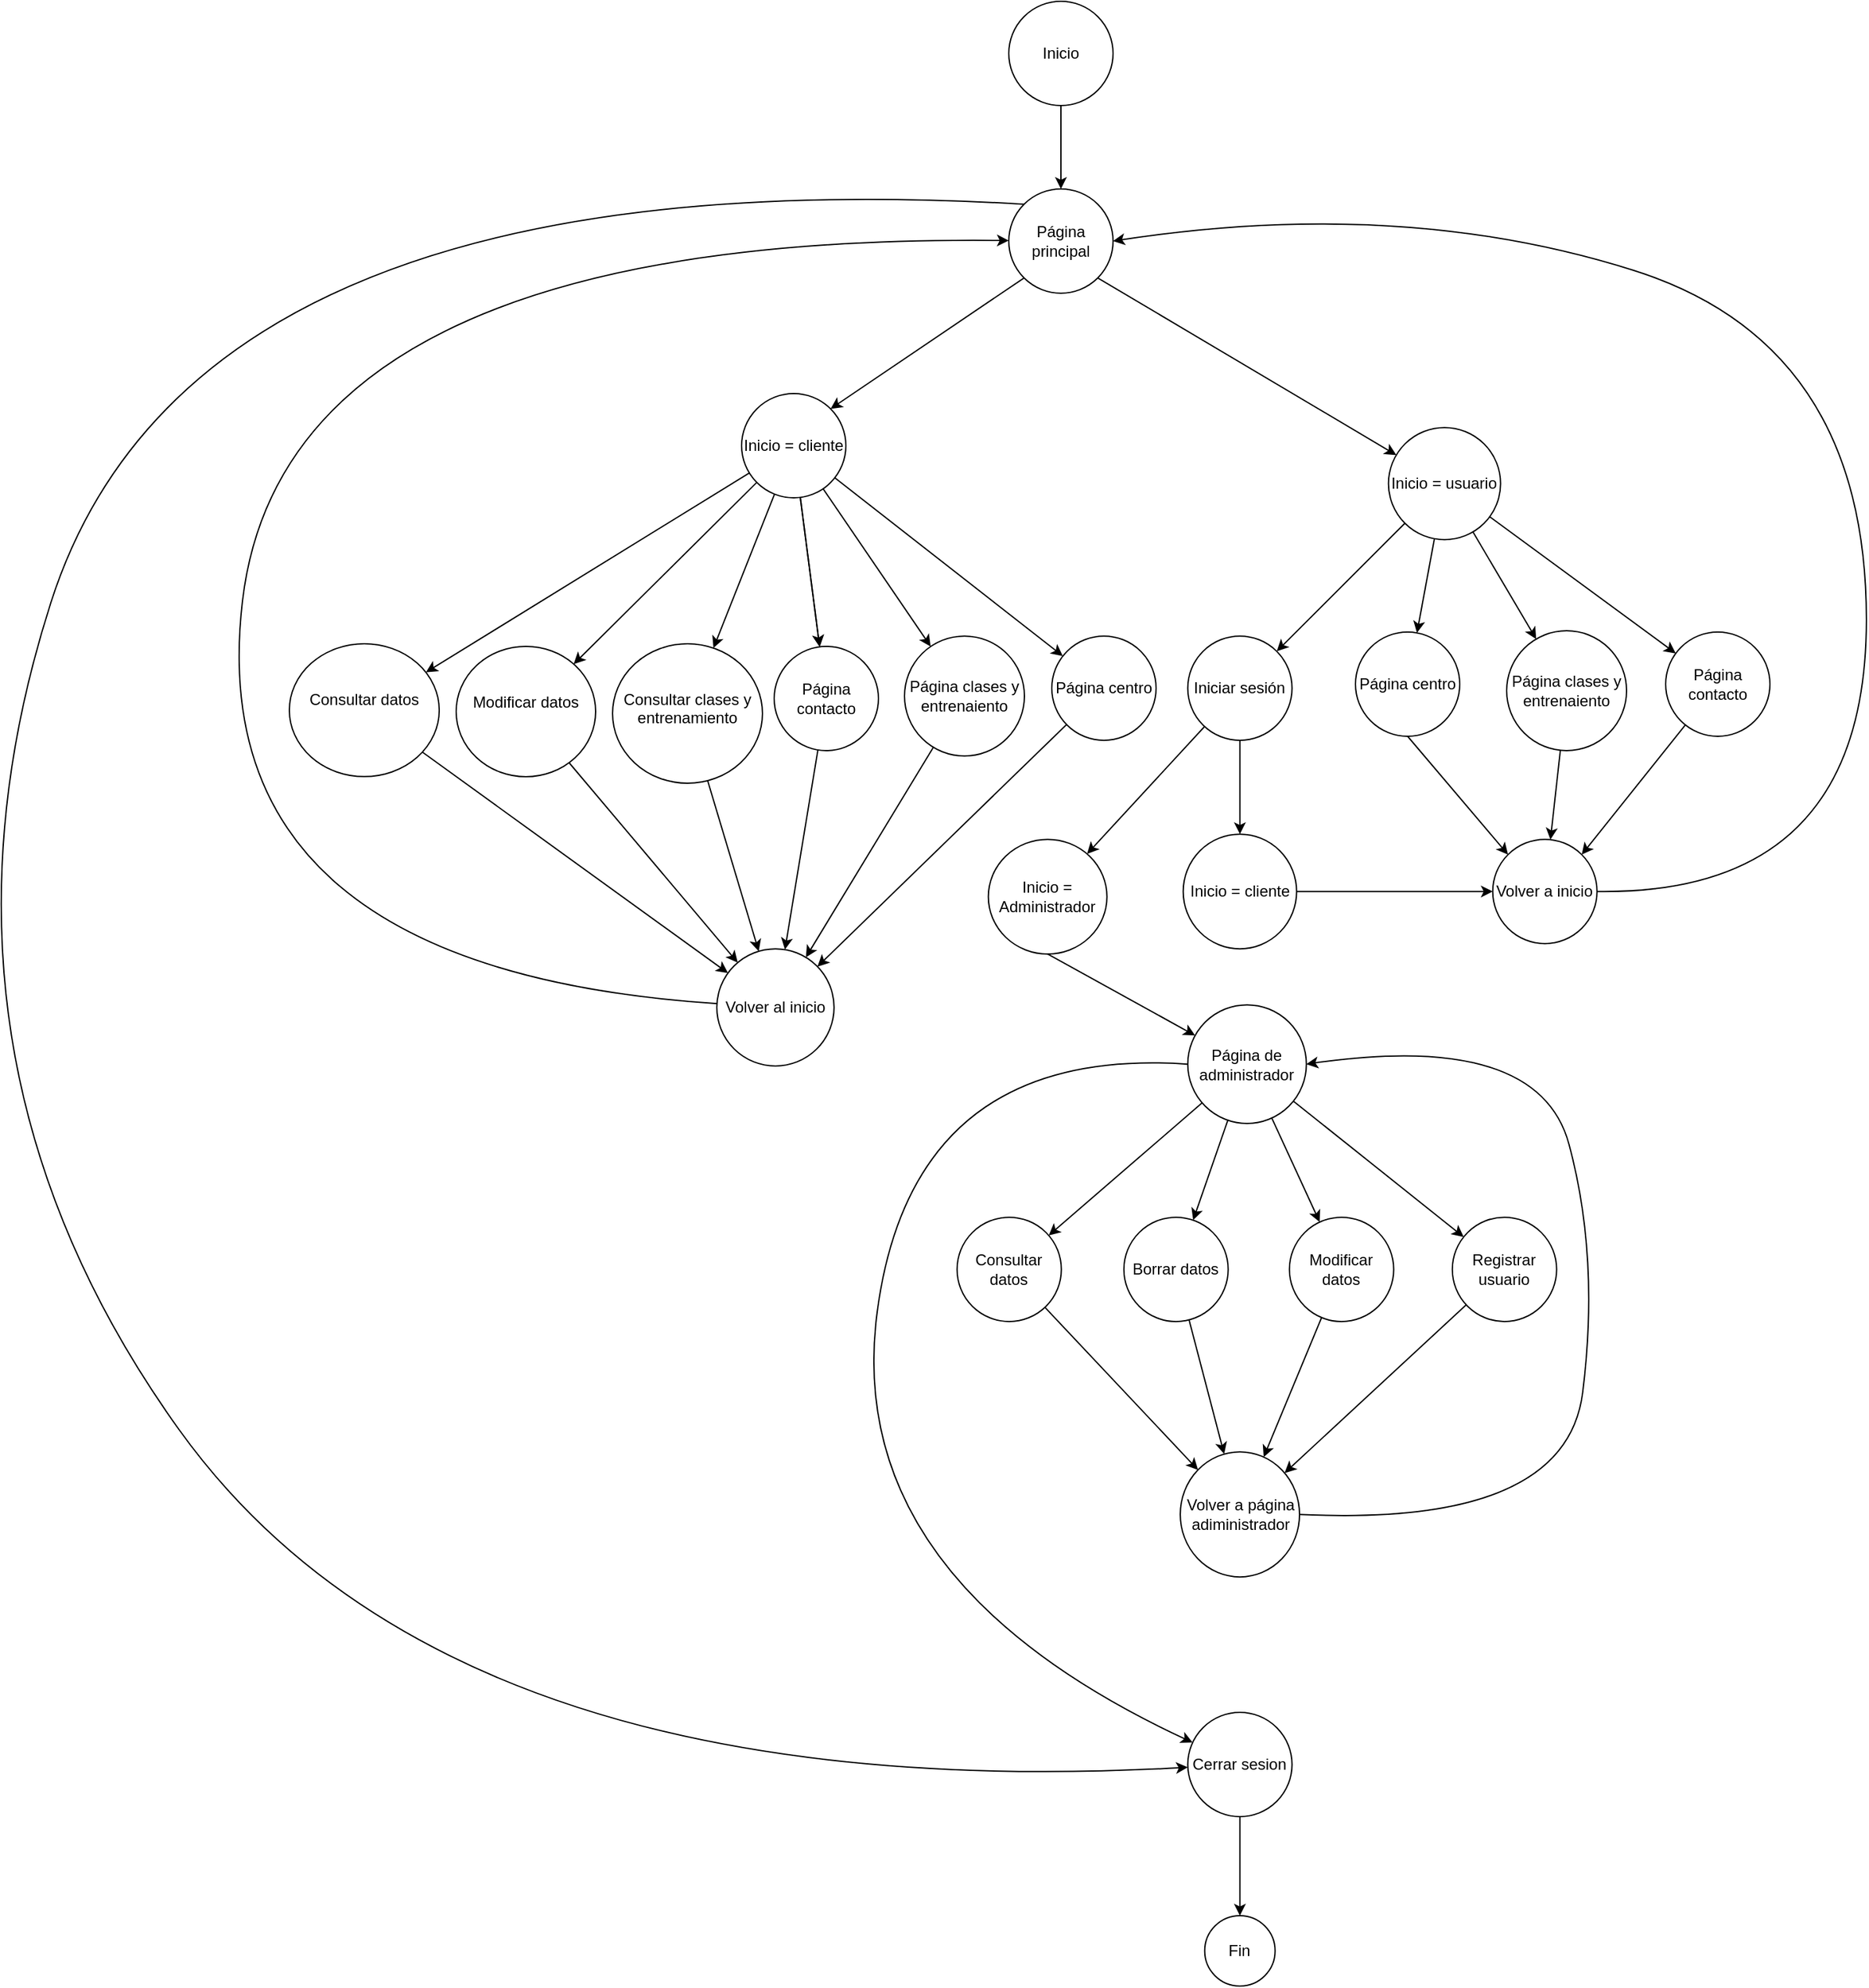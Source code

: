 <mxfile>
    <diagram id="fZvTbMGxNbxZCjGPuMia" name="Página-1">
        <mxGraphModel dx="2410" dy="1208" grid="0" gridSize="10" guides="1" tooltips="1" connect="1" arrows="1" fold="1" page="0" pageScale="1" pageWidth="827" pageHeight="1169" math="0" shadow="0">
            <root>
                <mxCell id="0"/>
                <mxCell id="1" parent="0"/>
                <mxCell id="7" value="" style="edgeStyle=none;html=1;" parent="1" source="2" target="6" edge="1">
                    <mxGeometry relative="1" as="geometry"/>
                </mxCell>
                <mxCell id="9" value="" style="edgeStyle=none;html=1;" parent="1" source="2" target="8" edge="1">
                    <mxGeometry relative="1" as="geometry"/>
                </mxCell>
                <mxCell id="12" value="" style="edgeStyle=none;html=1;" parent="1" source="2" target="11" edge="1">
                    <mxGeometry relative="1" as="geometry"/>
                </mxCell>
                <mxCell id="50" value="" style="edgeStyle=none;html=1;" parent="1" source="2" target="49" edge="1">
                    <mxGeometry relative="1" as="geometry"/>
                </mxCell>
                <mxCell id="2" value="Inicio = usuario" style="ellipse;whiteSpace=wrap;html=1;aspect=fixed;" parent="1" vertex="1">
                    <mxGeometry x="590.32" y="565.08" width="86" height="86" as="geometry"/>
                </mxCell>
                <mxCell id="6" value="Página centro" style="ellipse;whiteSpace=wrap;html=1;" parent="1" vertex="1">
                    <mxGeometry x="565.0" y="722" width="80" height="80" as="geometry"/>
                </mxCell>
                <mxCell id="14" value="" style="edgeStyle=none;html=1;" parent="1" source="8" target="13" edge="1">
                    <mxGeometry relative="1" as="geometry"/>
                </mxCell>
                <mxCell id="16" value="" style="edgeStyle=none;html=1;" parent="1" source="8" target="15" edge="1">
                    <mxGeometry relative="1" as="geometry"/>
                </mxCell>
                <mxCell id="8" value="Iniciar sesión" style="ellipse;whiteSpace=wrap;html=1;" parent="1" vertex="1">
                    <mxGeometry x="436.32" y="725.08" width="80" height="80" as="geometry"/>
                </mxCell>
                <mxCell id="11" value="Página clases y entrenaiento" style="ellipse;whiteSpace=wrap;html=1;" parent="1" vertex="1">
                    <mxGeometry x="681.0" y="721" width="92" height="92" as="geometry"/>
                </mxCell>
                <mxCell id="13" value="Inicio = Administrador" style="ellipse;whiteSpace=wrap;html=1;" parent="1" vertex="1">
                    <mxGeometry x="283.32" y="881.08" width="91" height="88" as="geometry"/>
                </mxCell>
                <mxCell id="15" value="Inicio = cliente" style="ellipse;whiteSpace=wrap;html=1;" parent="1" vertex="1">
                    <mxGeometry x="432.82" y="877.08" width="87" height="88" as="geometry"/>
                </mxCell>
                <mxCell id="17" value="Volver a inicio" style="ellipse;whiteSpace=wrap;html=1;aspect=fixed;" parent="1" vertex="1">
                    <mxGeometry x="670.32" y="881.08" width="80" height="80" as="geometry"/>
                </mxCell>
                <mxCell id="18" value="" style="endArrow=classic;html=1;exitX=0.5;exitY=1;exitDx=0;exitDy=0;entryX=0;entryY=0;entryDx=0;entryDy=0;" parent="1" source="6" target="17" edge="1">
                    <mxGeometry width="50" height="50" relative="1" as="geometry">
                        <mxPoint x="544.32" y="808.08" as="sourcePoint"/>
                        <mxPoint x="594.32" y="758.08" as="targetPoint"/>
                    </mxGeometry>
                </mxCell>
                <mxCell id="19" value="" style="endArrow=classic;html=1;" parent="1" source="11" target="17" edge="1">
                    <mxGeometry width="50" height="50" relative="1" as="geometry">
                        <mxPoint x="798.32" y="908.08" as="sourcePoint"/>
                        <mxPoint x="848.32" y="858.08" as="targetPoint"/>
                    </mxGeometry>
                </mxCell>
                <mxCell id="20" value="" style="curved=1;endArrow=classic;html=1;exitX=1;exitY=0.5;exitDx=0;exitDy=0;entryX=1;entryY=0.5;entryDx=0;entryDy=0;" parent="1" source="17" target="40" edge="1">
                    <mxGeometry width="50" height="50" relative="1" as="geometry">
                        <mxPoint x="253" y="785" as="sourcePoint"/>
                        <mxPoint x="303" y="735" as="targetPoint"/>
                        <Array as="points">
                            <mxPoint x="957" y="924"/>
                            <mxPoint x="957" y="501"/>
                            <mxPoint x="600" y="388"/>
                        </Array>
                    </mxGeometry>
                </mxCell>
                <mxCell id="25" value="" style="edgeStyle=none;html=1;" parent="1" source="21" target="24" edge="1">
                    <mxGeometry relative="1" as="geometry"/>
                </mxCell>
                <mxCell id="27" value="" style="edgeStyle=none;html=1;" parent="1" source="21" target="26" edge="1">
                    <mxGeometry relative="1" as="geometry"/>
                </mxCell>
                <mxCell id="29" value="" style="edgeStyle=none;html=1;" parent="1" source="21" target="28" edge="1">
                    <mxGeometry relative="1" as="geometry"/>
                </mxCell>
                <mxCell id="32" value="" style="edgeStyle=none;html=1;" parent="1" source="21" target="31" edge="1">
                    <mxGeometry relative="1" as="geometry"/>
                </mxCell>
                <mxCell id="21" value="Página de administrador" style="ellipse;whiteSpace=wrap;html=1;aspect=fixed;" parent="1" vertex="1">
                    <mxGeometry x="436.32" y="1008.08" width="91" height="91" as="geometry"/>
                </mxCell>
                <mxCell id="22" value="" style="endArrow=classic;html=1;exitX=0.5;exitY=1;exitDx=0;exitDy=0;" parent="1" source="13" target="21" edge="1">
                    <mxGeometry width="50" height="50" relative="1" as="geometry">
                        <mxPoint x="257.82" y="934.08" as="sourcePoint"/>
                        <mxPoint x="307.82" y="884.08" as="targetPoint"/>
                    </mxGeometry>
                </mxCell>
                <mxCell id="23" value="" style="endArrow=classic;html=1;exitX=1;exitY=0.5;exitDx=0;exitDy=0;entryX=0;entryY=0.5;entryDx=0;entryDy=0;" parent="1" source="15" target="17" edge="1">
                    <mxGeometry width="50" height="50" relative="1" as="geometry">
                        <mxPoint x="575.32" y="968.08" as="sourcePoint"/>
                        <mxPoint x="625.32" y="918.08" as="targetPoint"/>
                    </mxGeometry>
                </mxCell>
                <mxCell id="36" value="" style="edgeStyle=none;html=1;" parent="1" source="24" target="33" edge="1">
                    <mxGeometry relative="1" as="geometry"/>
                </mxCell>
                <mxCell id="24" value="Modificar datos" style="ellipse;whiteSpace=wrap;html=1;" parent="1" vertex="1">
                    <mxGeometry x="514.32" y="1171.08" width="80" height="80" as="geometry"/>
                </mxCell>
                <mxCell id="38" value="" style="edgeStyle=none;html=1;" parent="1" source="26" target="33" edge="1">
                    <mxGeometry relative="1" as="geometry"/>
                </mxCell>
                <mxCell id="26" value="Registrar usuario" style="ellipse;whiteSpace=wrap;html=1;" parent="1" vertex="1">
                    <mxGeometry x="639.32" y="1171.08" width="80" height="80" as="geometry"/>
                </mxCell>
                <mxCell id="35" value="" style="edgeStyle=none;html=1;" parent="1" source="28" target="33" edge="1">
                    <mxGeometry relative="1" as="geometry"/>
                </mxCell>
                <mxCell id="28" value="Borrar datos" style="ellipse;whiteSpace=wrap;html=1;" parent="1" vertex="1">
                    <mxGeometry x="387.32" y="1171.08" width="80" height="80" as="geometry"/>
                </mxCell>
                <mxCell id="34" value="" style="edgeStyle=none;html=1;" parent="1" source="31" target="33" edge="1">
                    <mxGeometry relative="1" as="geometry"/>
                </mxCell>
                <mxCell id="31" value="Consultar datos" style="ellipse;whiteSpace=wrap;html=1;" parent="1" vertex="1">
                    <mxGeometry x="259.32" y="1171.08" width="80" height="80" as="geometry"/>
                </mxCell>
                <mxCell id="33" value="Volver a página adiministrador" style="ellipse;whiteSpace=wrap;html=1;" parent="1" vertex="1">
                    <mxGeometry x="430.57" y="1351.08" width="91.5" height="96" as="geometry"/>
                </mxCell>
                <mxCell id="39" value="" style="curved=1;endArrow=classic;html=1;exitX=1;exitY=0.5;exitDx=0;exitDy=0;entryX=1;entryY=0.5;entryDx=0;entryDy=0;" parent="1" source="33" target="21" edge="1">
                    <mxGeometry width="50" height="50" relative="1" as="geometry">
                        <mxPoint x="622.32" y="1473.08" as="sourcePoint"/>
                        <mxPoint x="672.32" y="1423.08" as="targetPoint"/>
                        <Array as="points">
                            <mxPoint x="726.32" y="1409.08"/>
                            <mxPoint x="752.32" y="1202.08"/>
                            <mxPoint x="705.32" y="1028.08"/>
                        </Array>
                    </mxGeometry>
                </mxCell>
                <mxCell id="43" value="" style="edgeStyle=none;html=1;entryX=1;entryY=0;entryDx=0;entryDy=0;exitX=0;exitY=1;exitDx=0;exitDy=0;" parent="1" source="40" target="42" edge="1">
                    <mxGeometry relative="1" as="geometry">
                        <mxPoint x="464.634" y="455.002" as="sourcePoint"/>
                        <mxPoint x="239.001" y="585.15" as="targetPoint"/>
                    </mxGeometry>
                </mxCell>
                <mxCell id="40" value="Página principal" style="ellipse;whiteSpace=wrap;html=1;aspect=fixed;" parent="1" vertex="1">
                    <mxGeometry x="299" y="382" width="80" height="80" as="geometry"/>
                </mxCell>
                <mxCell id="41" value="" style="endArrow=classic;html=1;exitX=1;exitY=1;exitDx=0;exitDy=0;" parent="1" source="40" target="2" edge="1">
                    <mxGeometry width="50" height="50" relative="1" as="geometry">
                        <mxPoint x="527.604" y="463.364" as="sourcePoint"/>
                        <mxPoint x="610.32" y="420.08" as="targetPoint"/>
                    </mxGeometry>
                </mxCell>
                <mxCell id="47" value="" style="edgeStyle=none;html=1;" parent="1" source="42" target="46" edge="1">
                    <mxGeometry relative="1" as="geometry"/>
                </mxCell>
                <mxCell id="54" value="" style="edgeStyle=none;html=1;" parent="1" source="42" target="53" edge="1">
                    <mxGeometry relative="1" as="geometry"/>
                </mxCell>
                <mxCell id="55" value="" style="edgeStyle=none;html=1;" parent="1" source="42" target="53" edge="1">
                    <mxGeometry relative="1" as="geometry"/>
                </mxCell>
                <mxCell id="42" value="Inicio = cliente" style="ellipse;whiteSpace=wrap;html=1;" parent="1" vertex="1">
                    <mxGeometry x="94" y="539" width="80" height="80" as="geometry"/>
                </mxCell>
                <mxCell id="46" value="Página centro" style="ellipse;whiteSpace=wrap;html=1;" parent="1" vertex="1">
                    <mxGeometry x="332.0" y="725.08" width="80" height="80" as="geometry"/>
                </mxCell>
                <mxCell id="48" value="Página clases y entrenaiento" style="ellipse;whiteSpace=wrap;html=1;" parent="1" vertex="1">
                    <mxGeometry x="219" y="725.08" width="92" height="92" as="geometry"/>
                </mxCell>
                <mxCell id="52" value="" style="edgeStyle=none;html=1;entryX=1;entryY=0;entryDx=0;entryDy=0;" parent="1" source="49" target="17" edge="1">
                    <mxGeometry relative="1" as="geometry">
                        <mxPoint x="888.492" y="940.028" as="targetPoint"/>
                    </mxGeometry>
                </mxCell>
                <mxCell id="49" value="Página contacto" style="ellipse;whiteSpace=wrap;html=1;" parent="1" vertex="1">
                    <mxGeometry x="803" y="722" width="80" height="80" as="geometry"/>
                </mxCell>
                <mxCell id="53" value="Página contacto" style="ellipse;whiteSpace=wrap;html=1;" parent="1" vertex="1">
                    <mxGeometry x="119" y="733" width="80" height="80" as="geometry"/>
                </mxCell>
                <mxCell id="56" value="" style="endArrow=classic;html=1;" parent="1" source="42" target="48" edge="1">
                    <mxGeometry width="50" height="50" relative="1" as="geometry">
                        <mxPoint x="149" y="674" as="sourcePoint"/>
                        <mxPoint x="199" y="624" as="targetPoint"/>
                    </mxGeometry>
                </mxCell>
                <mxCell id="57" value="&lt;br&gt;&lt;br&gt;Consultar datos" style="ellipse;whiteSpace=wrap;html=1;verticalAlign=top;" parent="1" vertex="1">
                    <mxGeometry x="-253" y="731" width="115" height="101.92" as="geometry"/>
                </mxCell>
                <mxCell id="58" value="&lt;br&gt;&lt;br&gt;Consultar clases y entrenamiento" style="ellipse;whiteSpace=wrap;html=1;verticalAlign=top;" parent="1" vertex="1">
                    <mxGeometry x="-5" y="731" width="115" height="107" as="geometry"/>
                </mxCell>
                <mxCell id="59" value="&lt;br&gt;&lt;br&gt;Modificar datos" style="ellipse;whiteSpace=wrap;html=1;verticalAlign=top;" parent="1" vertex="1">
                    <mxGeometry x="-125" y="733" width="107" height="100" as="geometry"/>
                </mxCell>
                <mxCell id="69" value="" style="endArrow=classic;html=1;" parent="1" source="42" target="58" edge="1">
                    <mxGeometry width="50" height="50" relative="1" as="geometry">
                        <mxPoint x="-17" y="662" as="sourcePoint"/>
                        <mxPoint x="33" y="612" as="targetPoint"/>
                    </mxGeometry>
                </mxCell>
                <mxCell id="70" value="" style="endArrow=classic;html=1;" parent="1" source="42" target="59" edge="1">
                    <mxGeometry width="50" height="50" relative="1" as="geometry">
                        <mxPoint x="-51" y="658" as="sourcePoint"/>
                        <mxPoint x="-1" y="608" as="targetPoint"/>
                    </mxGeometry>
                </mxCell>
                <mxCell id="71" value="" style="endArrow=classic;html=1;" parent="1" source="42" target="57" edge="1">
                    <mxGeometry width="50" height="50" relative="1" as="geometry">
                        <mxPoint x="-45" y="580" as="sourcePoint"/>
                        <mxPoint x="5" y="530" as="targetPoint"/>
                    </mxGeometry>
                </mxCell>
                <mxCell id="72" value="Volver al inicio" style="ellipse;whiteSpace=wrap;html=1;aspect=fixed;" parent="1" vertex="1">
                    <mxGeometry x="75" y="965.08" width="89.92" height="89.92" as="geometry"/>
                </mxCell>
                <mxCell id="73" value="" style="endArrow=classic;html=1;" parent="1" source="57" target="72" edge="1">
                    <mxGeometry width="50" height="50" relative="1" as="geometry">
                        <mxPoint x="-190" y="892" as="sourcePoint"/>
                        <mxPoint x="-140" y="842" as="targetPoint"/>
                    </mxGeometry>
                </mxCell>
                <mxCell id="74" value="" style="endArrow=classic;html=1;" parent="1" source="58" target="72" edge="1">
                    <mxGeometry width="50" height="50" relative="1" as="geometry">
                        <mxPoint x="13" y="953" as="sourcePoint"/>
                        <mxPoint x="63" y="903" as="targetPoint"/>
                    </mxGeometry>
                </mxCell>
                <mxCell id="75" value="" style="endArrow=classic;html=1;" parent="1" source="53" target="72" edge="1">
                    <mxGeometry width="50" height="50" relative="1" as="geometry">
                        <mxPoint x="23" y="963" as="sourcePoint"/>
                        <mxPoint x="73" y="913" as="targetPoint"/>
                    </mxGeometry>
                </mxCell>
                <mxCell id="76" value="" style="endArrow=classic;html=1;" parent="1" source="48" target="72" edge="1">
                    <mxGeometry width="50" height="50" relative="1" as="geometry">
                        <mxPoint x="33" y="973" as="sourcePoint"/>
                        <mxPoint x="83" y="923" as="targetPoint"/>
                    </mxGeometry>
                </mxCell>
                <mxCell id="77" value="" style="endArrow=classic;html=1;" parent="1" source="46" target="72" edge="1">
                    <mxGeometry width="50" height="50" relative="1" as="geometry">
                        <mxPoint x="43" y="983" as="sourcePoint"/>
                        <mxPoint x="93" y="933" as="targetPoint"/>
                    </mxGeometry>
                </mxCell>
                <mxCell id="82" value="" style="endArrow=classic;html=1;" parent="1" source="59" target="72" edge="1">
                    <mxGeometry width="50" height="50" relative="1" as="geometry">
                        <mxPoint x="93" y="1033" as="sourcePoint"/>
                        <mxPoint x="143" y="983" as="targetPoint"/>
                    </mxGeometry>
                </mxCell>
                <mxCell id="84" value="" style="curved=1;endArrow=classic;html=1;" parent="1" source="72" target="40" edge="1">
                    <mxGeometry width="50" height="50" relative="1" as="geometry">
                        <mxPoint x="154" y="910" as="sourcePoint"/>
                        <mxPoint x="204" y="860" as="targetPoint"/>
                        <Array as="points">
                            <mxPoint x="-322" y="981"/>
                            <mxPoint x="-256" y="416"/>
                        </Array>
                    </mxGeometry>
                </mxCell>
                <mxCell id="86" value="" style="edgeStyle=none;html=1;" parent="1" source="85" target="40" edge="1">
                    <mxGeometry relative="1" as="geometry"/>
                </mxCell>
                <mxCell id="85" value="Inicio" style="ellipse;whiteSpace=wrap;html=1;aspect=fixed;" parent="1" vertex="1">
                    <mxGeometry x="299" y="238" width="80" height="80" as="geometry"/>
                </mxCell>
                <mxCell id="87" value="" style="curved=1;endArrow=classic;html=1;exitX=0;exitY=0;exitDx=0;exitDy=0;" edge="1" parent="1" source="40" target="88">
                    <mxGeometry width="50" height="50" relative="1" as="geometry">
                        <mxPoint x="357" y="674" as="sourcePoint"/>
                        <mxPoint x="198" y="1613" as="targetPoint"/>
                        <Array as="points">
                            <mxPoint x="-326" y="356"/>
                            <mxPoint x="-546" y="1043"/>
                            <mxPoint x="-130" y="1624"/>
                        </Array>
                    </mxGeometry>
                </mxCell>
                <mxCell id="88" value="Cerrar sesion" style="ellipse;whiteSpace=wrap;html=1;aspect=fixed;" vertex="1" parent="1">
                    <mxGeometry x="436.32" y="1551" width="80" height="80" as="geometry"/>
                </mxCell>
                <mxCell id="91" value="" style="curved=1;endArrow=classic;html=1;exitX=0;exitY=0.5;exitDx=0;exitDy=0;" edge="1" parent="1" source="21" target="88">
                    <mxGeometry width="50" height="50" relative="1" as="geometry">
                        <mxPoint x="390" y="1543" as="sourcePoint"/>
                        <mxPoint x="440" y="1493" as="targetPoint"/>
                        <Array as="points">
                            <mxPoint x="225" y="1039"/>
                            <mxPoint x="171" y="1449"/>
                        </Array>
                    </mxGeometry>
                </mxCell>
                <mxCell id="92" value="" style="endArrow=classic;html=1;exitX=0.5;exitY=1;exitDx=0;exitDy=0;" edge="1" parent="1" source="88" target="93">
                    <mxGeometry width="50" height="50" relative="1" as="geometry">
                        <mxPoint x="820" y="1782" as="sourcePoint"/>
                        <mxPoint x="476" y="1780" as="targetPoint"/>
                    </mxGeometry>
                </mxCell>
                <mxCell id="93" value="Fin" style="ellipse;whiteSpace=wrap;html=1;aspect=fixed;" vertex="1" parent="1">
                    <mxGeometry x="449.32" y="1707" width="54" height="54" as="geometry"/>
                </mxCell>
            </root>
        </mxGraphModel>
    </diagram>
</mxfile>